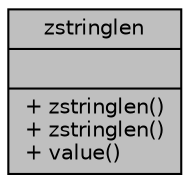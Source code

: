 digraph "zstringlen"
{
  edge [fontname="Helvetica",fontsize="10",labelfontname="Helvetica",labelfontsize="10"];
  node [fontname="Helvetica",fontsize="10",shape=record];
  Node1 [label="{zstringlen\n||+ zstringlen()\l+ zstringlen()\l+ value()\l}",height=0.2,width=0.4,color="black", fillcolor="grey75", style="filled", fontcolor="black"];
}
